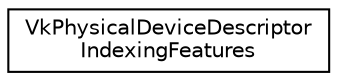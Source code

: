 digraph "Graphical Class Hierarchy"
{
 // LATEX_PDF_SIZE
  edge [fontname="Helvetica",fontsize="10",labelfontname="Helvetica",labelfontsize="10"];
  node [fontname="Helvetica",fontsize="10",shape=record];
  rankdir="LR";
  Node0 [label="VkPhysicalDeviceDescriptor\lIndexingFeatures",height=0.2,width=0.4,color="black", fillcolor="white", style="filled",URL="$structVkPhysicalDeviceDescriptorIndexingFeatures.html",tooltip=" "];
}
